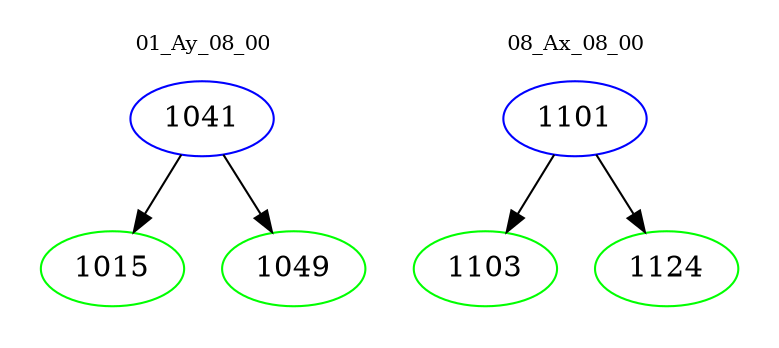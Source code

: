 digraph{
subgraph cluster_0 {
color = white
label = "01_Ay_08_00";
fontsize=10;
T0_1041 [label="1041", color="blue"]
T0_1041 -> T0_1015 [color="black"]
T0_1015 [label="1015", color="green"]
T0_1041 -> T0_1049 [color="black"]
T0_1049 [label="1049", color="green"]
}
subgraph cluster_1 {
color = white
label = "08_Ax_08_00";
fontsize=10;
T1_1101 [label="1101", color="blue"]
T1_1101 -> T1_1103 [color="black"]
T1_1103 [label="1103", color="green"]
T1_1101 -> T1_1124 [color="black"]
T1_1124 [label="1124", color="green"]
}
}
